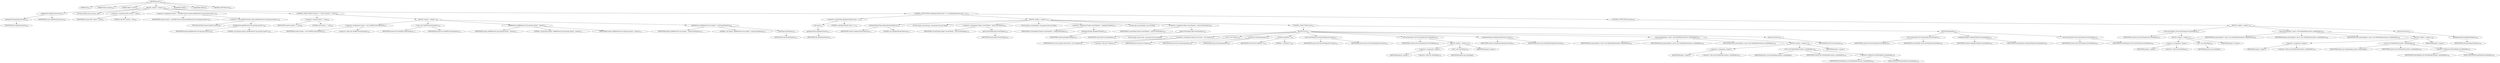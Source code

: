 digraph "parse" {  
"241" [label = <(METHOD,parse)<SUB>101</SUB>> ]
"18" [label = <(PARAM,this)<SUB>101</SUB>> ]
"242" [label = <(PARAM,Project project)<SUB>101</SUB>> ]
"243" [label = <(PARAM,Object source)<SUB>101</SUB>> ]
"244" [label = <(BLOCK,&lt;empty&gt;,&lt;empty&gt;)<SUB>102</SUB>> ]
"245" [label = <(addElement,addElement(source))<SUB>103</SUB>> ]
"246" [label = <(getImportStack,getImportStack())<SUB>103</SUB>> ]
"17" [label = <(IDENTIFIER,this,getImportStack())<SUB>103</SUB>> ]
"247" [label = <(IDENTIFIER,source,addElement(source))<SUB>103</SUB>> ]
"20" [label = <(LOCAL,AntXMLContext context: ANY)> ]
"248" [label = <(&lt;operator&gt;.assignment,ANY context = null)<SUB>105</SUB>> ]
"249" [label = <(IDENTIFIER,context,ANY context = null)<SUB>105</SUB>> ]
"250" [label = <(LITERAL,null,ANY context = null)<SUB>105</SUB>> ]
"251" [label = <(&lt;operator&gt;.assignment,context = (AntXMLContext) project.getReference(&quot;ant.parsing.context&quot;))<SUB>106</SUB>> ]
"252" [label = <(IDENTIFIER,context,context = (AntXMLContext) project.getReference(&quot;ant.parsing.context&quot;))<SUB>106</SUB>> ]
"253" [label = <(&lt;operator&gt;.cast,(AntXMLContext) project.getReference(&quot;ant.parsing.context&quot;))<SUB>106</SUB>> ]
"254" [label = <(TYPE_REF,AntXMLContext,AntXMLContext)<SUB>106</SUB>> ]
"255" [label = <(getReference,getReference(&quot;ant.parsing.context&quot;))<SUB>106</SUB>> ]
"256" [label = <(IDENTIFIER,project,getReference(&quot;ant.parsing.context&quot;))<SUB>106</SUB>> ]
"257" [label = <(LITERAL,&quot;ant.parsing.context&quot;,getReference(&quot;ant.parsing.context&quot;))<SUB>106</SUB>> ]
"258" [label = <(CONTROL_STRUCTURE,if (context == null),if (context == null))<SUB>109</SUB>> ]
"259" [label = <(&lt;operator&gt;.equals,context == null)<SUB>109</SUB>> ]
"260" [label = <(IDENTIFIER,context,context == null)<SUB>109</SUB>> ]
"261" [label = <(LITERAL,null,context == null)<SUB>109</SUB>> ]
"262" [label = <(BLOCK,&lt;empty&gt;,&lt;empty&gt;)<SUB>109</SUB>> ]
"263" [label = <(&lt;operator&gt;.assignment,context = new AntXMLContext(project))<SUB>110</SUB>> ]
"264" [label = <(IDENTIFIER,context,context = new AntXMLContext(project))<SUB>110</SUB>> ]
"265" [label = <(&lt;operator&gt;.alloc,new AntXMLContext(project))<SUB>110</SUB>> ]
"266" [label = <(&lt;init&gt;,new AntXMLContext(project))<SUB>110</SUB>> ]
"19" [label = <(IDENTIFIER,context,new AntXMLContext(project))<SUB>110</SUB>> ]
"267" [label = <(IDENTIFIER,project,new AntXMLContext(project))<SUB>110</SUB>> ]
"268" [label = <(addReference,addReference(&quot;ant.parsing.context&quot;, context))<SUB>111</SUB>> ]
"269" [label = <(IDENTIFIER,project,addReference(&quot;ant.parsing.context&quot;, context))<SUB>111</SUB>> ]
"270" [label = <(LITERAL,&quot;ant.parsing.context&quot;,addReference(&quot;ant.parsing.context&quot;, context))<SUB>111</SUB>> ]
"271" [label = <(IDENTIFIER,context,addReference(&quot;ant.parsing.context&quot;, context))<SUB>111</SUB>> ]
"272" [label = <(addReference,addReference(&quot;ant.targets&quot;, context.getTargets()))<SUB>112</SUB>> ]
"273" [label = <(IDENTIFIER,project,addReference(&quot;ant.targets&quot;, context.getTargets()))<SUB>112</SUB>> ]
"274" [label = <(LITERAL,&quot;ant.targets&quot;,addReference(&quot;ant.targets&quot;, context.getTargets()))<SUB>112</SUB>> ]
"275" [label = <(getTargets,getTargets())<SUB>112</SUB>> ]
"276" [label = <(IDENTIFIER,context,getTargets())<SUB>112</SUB>> ]
"277" [label = <(CONTROL_STRUCTURE,if (getImportStack().size() &gt; 1),if (getImportStack().size() &gt; 1))<SUB>115</SUB>> ]
"278" [label = <(&lt;operator&gt;.greaterThan,getImportStack().size() &gt; 1)<SUB>115</SUB>> ]
"279" [label = <(size,size())<SUB>115</SUB>> ]
"280" [label = <(getImportStack,getImportStack())<SUB>115</SUB>> ]
"21" [label = <(IDENTIFIER,this,getImportStack())<SUB>115</SUB>> ]
"281" [label = <(LITERAL,1,getImportStack().size() &gt; 1)<SUB>115</SUB>> ]
"282" [label = <(BLOCK,&lt;empty&gt;,&lt;empty&gt;)<SUB>115</SUB>> ]
"283" [label = <(setIgnoreProjectTag,setIgnoreProjectTag(true))<SUB>117</SUB>> ]
"284" [label = <(IDENTIFIER,context,setIgnoreProjectTag(true))<SUB>117</SUB>> ]
"285" [label = <(LITERAL,true,setIgnoreProjectTag(true))<SUB>117</SUB>> ]
"286" [label = <(LOCAL,Target currentTarget: org.apache.tools.ant.Target)> ]
"287" [label = <(&lt;operator&gt;.assignment,Target currentTarget = getCurrentTarget())<SUB>118</SUB>> ]
"288" [label = <(IDENTIFIER,currentTarget,Target currentTarget = getCurrentTarget())<SUB>118</SUB>> ]
"289" [label = <(getCurrentTarget,getCurrentTarget())<SUB>118</SUB>> ]
"290" [label = <(IDENTIFIER,context,getCurrentTarget())<SUB>118</SUB>> ]
"291" [label = <(LOCAL,Target currentImplicit: org.apache.tools.ant.Target)> ]
"292" [label = <(&lt;operator&gt;.assignment,Target currentImplicit = getImplicitTarget())<SUB>119</SUB>> ]
"293" [label = <(IDENTIFIER,currentImplicit,Target currentImplicit = getImplicitTarget())<SUB>119</SUB>> ]
"294" [label = <(getImplicitTarget,getImplicitTarget())<SUB>119</SUB>> ]
"295" [label = <(IDENTIFIER,context,getImplicitTarget())<SUB>119</SUB>> ]
"296" [label = <(LOCAL,Map currentTargets: java.util.Map)> ]
"297" [label = <(&lt;operator&gt;.assignment,Map currentTargets = getCurrentTargets())<SUB>120</SUB>> ]
"298" [label = <(IDENTIFIER,currentTargets,Map currentTargets = getCurrentTargets())<SUB>120</SUB>> ]
"299" [label = <(getCurrentTargets,getCurrentTargets())<SUB>120</SUB>> ]
"300" [label = <(IDENTIFIER,context,getCurrentTargets())<SUB>120</SUB>> ]
"301" [label = <(CONTROL_STRUCTURE,try,try)<SUB>121</SUB>> ]
"302" [label = <(BLOCK,try,try)<SUB>121</SUB>> ]
"23" [label = <(LOCAL,Target newCurrent: org.apache.tools.ant.Target)> ]
"303" [label = <(&lt;operator&gt;.assignment,Target newCurrent = new Target())<SUB>122</SUB>> ]
"304" [label = <(IDENTIFIER,newCurrent,Target newCurrent = new Target())<SUB>122</SUB>> ]
"305" [label = <(&lt;operator&gt;.alloc,new Target())<SUB>122</SUB>> ]
"306" [label = <(&lt;init&gt;,new Target())<SUB>122</SUB>> ]
"22" [label = <(IDENTIFIER,newCurrent,new Target())<SUB>122</SUB>> ]
"307" [label = <(setProject,setProject(project))<SUB>123</SUB>> ]
"308" [label = <(IDENTIFIER,newCurrent,setProject(project))<SUB>123</SUB>> ]
"309" [label = <(IDENTIFIER,project,setProject(project))<SUB>123</SUB>> ]
"310" [label = <(setName,setName(&quot;&quot;))<SUB>124</SUB>> ]
"311" [label = <(IDENTIFIER,newCurrent,setName(&quot;&quot;))<SUB>124</SUB>> ]
"312" [label = <(LITERAL,&quot;&quot;,setName(&quot;&quot;))<SUB>124</SUB>> ]
"313" [label = <(setCurrentTarget,setCurrentTarget(newCurrent))<SUB>125</SUB>> ]
"314" [label = <(IDENTIFIER,context,setCurrentTarget(newCurrent))<SUB>125</SUB>> ]
"315" [label = <(IDENTIFIER,newCurrent,setCurrentTarget(newCurrent))<SUB>125</SUB>> ]
"316" [label = <(setCurrentTargets,setCurrentTargets(new HashMap()))<SUB>126</SUB>> ]
"317" [label = <(IDENTIFIER,context,setCurrentTargets(new HashMap()))<SUB>126</SUB>> ]
"318" [label = <(BLOCK,&lt;empty&gt;,&lt;empty&gt;)<SUB>126</SUB>> ]
"319" [label = <(&lt;operator&gt;.assignment,&lt;empty&gt;)> ]
"320" [label = <(IDENTIFIER,$obj10,&lt;empty&gt;)> ]
"321" [label = <(&lt;operator&gt;.alloc,new HashMap())<SUB>126</SUB>> ]
"322" [label = <(&lt;init&gt;,new HashMap())<SUB>126</SUB>> ]
"323" [label = <(IDENTIFIER,$obj10,new HashMap())> ]
"324" [label = <(IDENTIFIER,$obj10,&lt;empty&gt;)> ]
"325" [label = <(setImplicitTarget,setImplicitTarget(newCurrent))<SUB>127</SUB>> ]
"326" [label = <(IDENTIFIER,context,setImplicitTarget(newCurrent))<SUB>127</SUB>> ]
"327" [label = <(IDENTIFIER,newCurrent,setImplicitTarget(newCurrent))<SUB>127</SUB>> ]
"328" [label = <(parse,parse(project, source, new RootHandler(context, mainHandler)))<SUB>128</SUB>> ]
"24" [label = <(IDENTIFIER,this,parse(project, source, new RootHandler(context, mainHandler)))<SUB>128</SUB>> ]
"329" [label = <(IDENTIFIER,project,parse(project, source, new RootHandler(context, mainHandler)))<SUB>128</SUB>> ]
"330" [label = <(IDENTIFIER,source,parse(project, source, new RootHandler(context, mainHandler)))<SUB>128</SUB>> ]
"331" [label = <(BLOCK,&lt;empty&gt;,&lt;empty&gt;)<SUB>128</SUB>> ]
"332" [label = <(&lt;operator&gt;.assignment,&lt;empty&gt;)> ]
"333" [label = <(IDENTIFIER,$obj11,&lt;empty&gt;)> ]
"334" [label = <(&lt;operator&gt;.alloc,new RootHandler(context, mainHandler))<SUB>128</SUB>> ]
"335" [label = <(&lt;init&gt;,new RootHandler(context, mainHandler))<SUB>128</SUB>> ]
"336" [label = <(IDENTIFIER,$obj11,new RootHandler(context, mainHandler))> ]
"337" [label = <(IDENTIFIER,context,new RootHandler(context, mainHandler))<SUB>128</SUB>> ]
"338" [label = <(&lt;operator&gt;.fieldAccess,ProjectHelper2.mainHandler)<SUB>128</SUB>> ]
"339" [label = <(IDENTIFIER,ProjectHelper2,new RootHandler(context, mainHandler))<SUB>128</SUB>> ]
"340" [label = <(FIELD_IDENTIFIER,mainHandler,mainHandler)<SUB>128</SUB>> ]
"341" [label = <(IDENTIFIER,$obj11,&lt;empty&gt;)> ]
"342" [label = <(execute,execute())<SUB>129</SUB>> ]
"343" [label = <(IDENTIFIER,newCurrent,execute())<SUB>129</SUB>> ]
"344" [label = <(BLOCK,finally,finally)<SUB>130</SUB>> ]
"345" [label = <(setCurrentTarget,setCurrentTarget(currentTarget))<SUB>131</SUB>> ]
"346" [label = <(IDENTIFIER,context,setCurrentTarget(currentTarget))<SUB>131</SUB>> ]
"347" [label = <(IDENTIFIER,currentTarget,setCurrentTarget(currentTarget))<SUB>131</SUB>> ]
"348" [label = <(setImplicitTarget,setImplicitTarget(currentImplicit))<SUB>132</SUB>> ]
"349" [label = <(IDENTIFIER,context,setImplicitTarget(currentImplicit))<SUB>132</SUB>> ]
"350" [label = <(IDENTIFIER,currentImplicit,setImplicitTarget(currentImplicit))<SUB>132</SUB>> ]
"351" [label = <(setCurrentTargets,setCurrentTargets(currentTargets))<SUB>133</SUB>> ]
"352" [label = <(IDENTIFIER,context,setCurrentTargets(currentTargets))<SUB>133</SUB>> ]
"353" [label = <(IDENTIFIER,currentTargets,setCurrentTargets(currentTargets))<SUB>133</SUB>> ]
"354" [label = <(CONTROL_STRUCTURE,else,else)<SUB>135</SUB>> ]
"355" [label = <(BLOCK,&lt;empty&gt;,&lt;empty&gt;)<SUB>135</SUB>> ]
"356" [label = <(setCurrentTargets,setCurrentTargets(new HashMap()))<SUB>137</SUB>> ]
"357" [label = <(IDENTIFIER,context,setCurrentTargets(new HashMap()))<SUB>137</SUB>> ]
"358" [label = <(BLOCK,&lt;empty&gt;,&lt;empty&gt;)<SUB>137</SUB>> ]
"359" [label = <(&lt;operator&gt;.assignment,&lt;empty&gt;)> ]
"360" [label = <(IDENTIFIER,$obj12,&lt;empty&gt;)> ]
"361" [label = <(&lt;operator&gt;.alloc,new HashMap())<SUB>137</SUB>> ]
"362" [label = <(&lt;init&gt;,new HashMap())<SUB>137</SUB>> ]
"363" [label = <(IDENTIFIER,$obj12,new HashMap())> ]
"364" [label = <(IDENTIFIER,$obj12,&lt;empty&gt;)> ]
"365" [label = <(parse,parse(project, source, new RootHandler(context, mainHandler)))<SUB>138</SUB>> ]
"25" [label = <(IDENTIFIER,this,parse(project, source, new RootHandler(context, mainHandler)))<SUB>138</SUB>> ]
"366" [label = <(IDENTIFIER,project,parse(project, source, new RootHandler(context, mainHandler)))<SUB>138</SUB>> ]
"367" [label = <(IDENTIFIER,source,parse(project, source, new RootHandler(context, mainHandler)))<SUB>138</SUB>> ]
"368" [label = <(BLOCK,&lt;empty&gt;,&lt;empty&gt;)<SUB>138</SUB>> ]
"369" [label = <(&lt;operator&gt;.assignment,&lt;empty&gt;)> ]
"370" [label = <(IDENTIFIER,$obj13,&lt;empty&gt;)> ]
"371" [label = <(&lt;operator&gt;.alloc,new RootHandler(context, mainHandler))<SUB>138</SUB>> ]
"372" [label = <(&lt;init&gt;,new RootHandler(context, mainHandler))<SUB>138</SUB>> ]
"373" [label = <(IDENTIFIER,$obj13,new RootHandler(context, mainHandler))> ]
"374" [label = <(IDENTIFIER,context,new RootHandler(context, mainHandler))<SUB>138</SUB>> ]
"375" [label = <(&lt;operator&gt;.fieldAccess,ProjectHelper2.mainHandler)<SUB>138</SUB>> ]
"376" [label = <(IDENTIFIER,ProjectHelper2,new RootHandler(context, mainHandler))<SUB>138</SUB>> ]
"377" [label = <(FIELD_IDENTIFIER,mainHandler,mainHandler)<SUB>138</SUB>> ]
"378" [label = <(IDENTIFIER,$obj13,&lt;empty&gt;)> ]
"379" [label = <(execute,execute())<SUB>140</SUB>> ]
"380" [label = <(getImplicitTarget,getImplicitTarget())<SUB>140</SUB>> ]
"381" [label = <(IDENTIFIER,context,getImplicitTarget())<SUB>140</SUB>> ]
"382" [label = <(MODIFIER,PUBLIC)> ]
"383" [label = <(MODIFIER,VIRTUAL)> ]
"384" [label = <(METHOD_RETURN,void)<SUB>101</SUB>> ]
  "241" -> "18" 
  "241" -> "242" 
  "241" -> "243" 
  "241" -> "244" 
  "241" -> "382" 
  "241" -> "383" 
  "241" -> "384" 
  "244" -> "245" 
  "244" -> "20" 
  "244" -> "248" 
  "244" -> "251" 
  "244" -> "258" 
  "244" -> "277" 
  "245" -> "246" 
  "245" -> "247" 
  "246" -> "17" 
  "248" -> "249" 
  "248" -> "250" 
  "251" -> "252" 
  "251" -> "253" 
  "253" -> "254" 
  "253" -> "255" 
  "255" -> "256" 
  "255" -> "257" 
  "258" -> "259" 
  "258" -> "262" 
  "259" -> "260" 
  "259" -> "261" 
  "262" -> "263" 
  "262" -> "266" 
  "262" -> "268" 
  "262" -> "272" 
  "263" -> "264" 
  "263" -> "265" 
  "266" -> "19" 
  "266" -> "267" 
  "268" -> "269" 
  "268" -> "270" 
  "268" -> "271" 
  "272" -> "273" 
  "272" -> "274" 
  "272" -> "275" 
  "275" -> "276" 
  "277" -> "278" 
  "277" -> "282" 
  "277" -> "354" 
  "278" -> "279" 
  "278" -> "281" 
  "279" -> "280" 
  "280" -> "21" 
  "282" -> "283" 
  "282" -> "286" 
  "282" -> "287" 
  "282" -> "291" 
  "282" -> "292" 
  "282" -> "296" 
  "282" -> "297" 
  "282" -> "301" 
  "283" -> "284" 
  "283" -> "285" 
  "287" -> "288" 
  "287" -> "289" 
  "289" -> "290" 
  "292" -> "293" 
  "292" -> "294" 
  "294" -> "295" 
  "297" -> "298" 
  "297" -> "299" 
  "299" -> "300" 
  "301" -> "302" 
  "301" -> "344" 
  "302" -> "23" 
  "302" -> "303" 
  "302" -> "306" 
  "302" -> "307" 
  "302" -> "310" 
  "302" -> "313" 
  "302" -> "316" 
  "302" -> "325" 
  "302" -> "328" 
  "302" -> "342" 
  "303" -> "304" 
  "303" -> "305" 
  "306" -> "22" 
  "307" -> "308" 
  "307" -> "309" 
  "310" -> "311" 
  "310" -> "312" 
  "313" -> "314" 
  "313" -> "315" 
  "316" -> "317" 
  "316" -> "318" 
  "318" -> "319" 
  "318" -> "322" 
  "318" -> "324" 
  "319" -> "320" 
  "319" -> "321" 
  "322" -> "323" 
  "325" -> "326" 
  "325" -> "327" 
  "328" -> "24" 
  "328" -> "329" 
  "328" -> "330" 
  "328" -> "331" 
  "331" -> "332" 
  "331" -> "335" 
  "331" -> "341" 
  "332" -> "333" 
  "332" -> "334" 
  "335" -> "336" 
  "335" -> "337" 
  "335" -> "338" 
  "338" -> "339" 
  "338" -> "340" 
  "342" -> "343" 
  "344" -> "345" 
  "344" -> "348" 
  "344" -> "351" 
  "345" -> "346" 
  "345" -> "347" 
  "348" -> "349" 
  "348" -> "350" 
  "351" -> "352" 
  "351" -> "353" 
  "354" -> "355" 
  "355" -> "356" 
  "355" -> "365" 
  "355" -> "379" 
  "356" -> "357" 
  "356" -> "358" 
  "358" -> "359" 
  "358" -> "362" 
  "358" -> "364" 
  "359" -> "360" 
  "359" -> "361" 
  "362" -> "363" 
  "365" -> "25" 
  "365" -> "366" 
  "365" -> "367" 
  "365" -> "368" 
  "368" -> "369" 
  "368" -> "372" 
  "368" -> "378" 
  "369" -> "370" 
  "369" -> "371" 
  "372" -> "373" 
  "372" -> "374" 
  "372" -> "375" 
  "375" -> "376" 
  "375" -> "377" 
  "379" -> "380" 
  "380" -> "381" 
}
